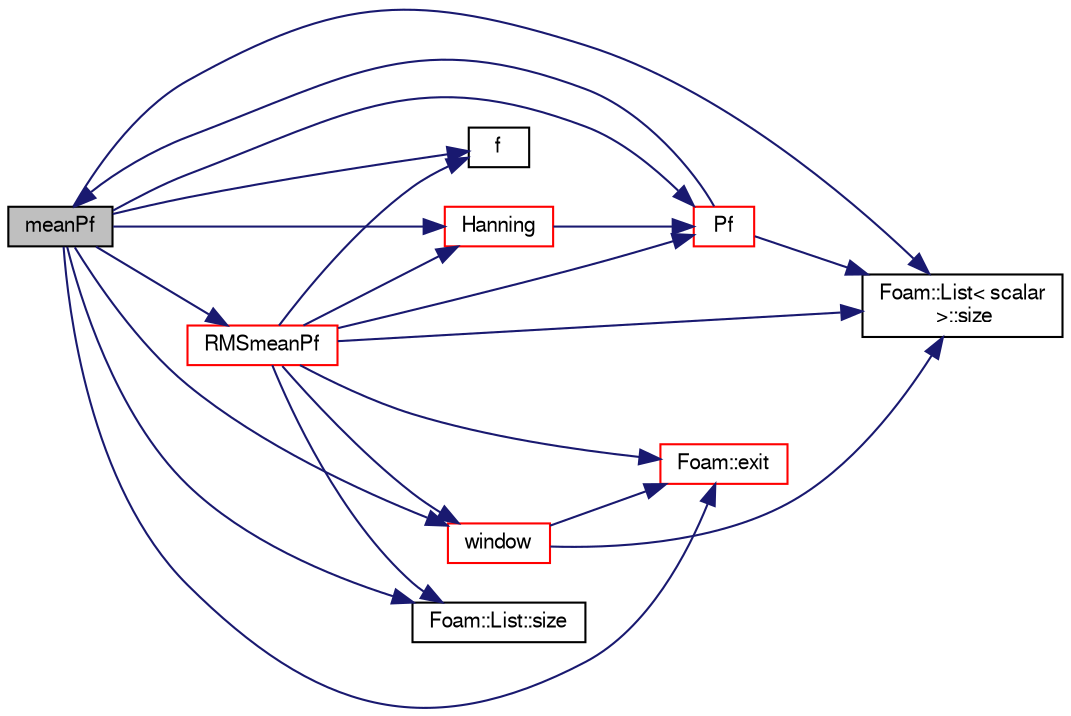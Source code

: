 digraph "meanPf"
{
  bgcolor="transparent";
  edge [fontname="FreeSans",fontsize="10",labelfontname="FreeSans",labelfontsize="10"];
  node [fontname="FreeSans",fontsize="10",shape=record];
  rankdir="LR";
  Node328 [label="meanPf",height=0.2,width=0.4,color="black", fillcolor="grey75", style="filled", fontcolor="black"];
  Node328 -> Node329 [color="midnightblue",fontsize="10",style="solid",fontname="FreeSans"];
  Node329 [label="Foam::exit",height=0.2,width=0.4,color="red",URL="$a21124.html#a06ca7250d8e89caf05243ec094843642"];
  Node328 -> Node376 [color="midnightblue",fontsize="10",style="solid",fontname="FreeSans"];
  Node376 [label="f",height=0.2,width=0.4,color="black",URL="$a17900.html#a888be93833ac7a23170555c69c690288"];
  Node328 -> Node377 [color="midnightblue",fontsize="10",style="solid",fontname="FreeSans"];
  Node377 [label="Hanning",height=0.2,width=0.4,color="red",URL="$a28950.html#aad6c700f5e215d98ba41ce98aa90eb88",tooltip="Return the Hanning window function. "];
  Node377 -> Node379 [color="midnightblue",fontsize="10",style="solid",fontname="FreeSans"];
  Node379 [label="Pf",height=0.2,width=0.4,color="red",URL="$a28950.html#ae11b7f99d455aef89571ef86c5346460",tooltip="Return the fft of the given pressure data. "];
  Node379 -> Node328 [color="midnightblue",fontsize="10",style="solid",fontname="FreeSans"];
  Node379 -> Node387 [color="midnightblue",fontsize="10",style="solid",fontname="FreeSans"];
  Node387 [label="Foam::List\< scalar\l \>::size",height=0.2,width=0.4,color="black",URL="$a25694.html#a47b3bf30da1eb3ab8076b5fbe00e0494",tooltip="Return the number of elements in the UList. "];
  Node328 -> Node379 [color="midnightblue",fontsize="10",style="solid",fontname="FreeSans"];
  Node328 -> Node395 [color="midnightblue",fontsize="10",style="solid",fontname="FreeSans"];
  Node395 [label="RMSmeanPf",height=0.2,width=0.4,color="red",URL="$a28950.html#a546d78f5a9dae70a0800a2a220370628",tooltip="Return the multi-window RMS mean fft of the complete pressure data. "];
  Node395 -> Node387 [color="midnightblue",fontsize="10",style="solid",fontname="FreeSans"];
  Node395 -> Node329 [color="midnightblue",fontsize="10",style="solid",fontname="FreeSans"];
  Node395 -> Node377 [color="midnightblue",fontsize="10",style="solid",fontname="FreeSans"];
  Node395 -> Node379 [color="midnightblue",fontsize="10",style="solid",fontname="FreeSans"];
  Node395 -> Node397 [color="midnightblue",fontsize="10",style="solid",fontname="FreeSans"];
  Node397 [label="window",height=0.2,width=0.4,color="red",URL="$a28950.html#ad000944ca2be69bfeb3c1b8e7131a33a",tooltip="Return the nth window. "];
  Node397 -> Node329 [color="midnightblue",fontsize="10",style="solid",fontname="FreeSans"];
  Node397 -> Node387 [color="midnightblue",fontsize="10",style="solid",fontname="FreeSans"];
  Node395 -> Node376 [color="midnightblue",fontsize="10",style="solid",fontname="FreeSans"];
  Node395 -> Node399 [color="midnightblue",fontsize="10",style="solid",fontname="FreeSans"];
  Node399 [label="Foam::List::size",height=0.2,width=0.4,color="black",URL="$a25694.html#a8a5f6fa29bd4b500caf186f60245b384",tooltip="Override size to be inconsistent with allocated storage. "];
  Node328 -> Node399 [color="midnightblue",fontsize="10",style="solid",fontname="FreeSans"];
  Node328 -> Node387 [color="midnightblue",fontsize="10",style="solid",fontname="FreeSans"];
  Node328 -> Node397 [color="midnightblue",fontsize="10",style="solid",fontname="FreeSans"];
}
